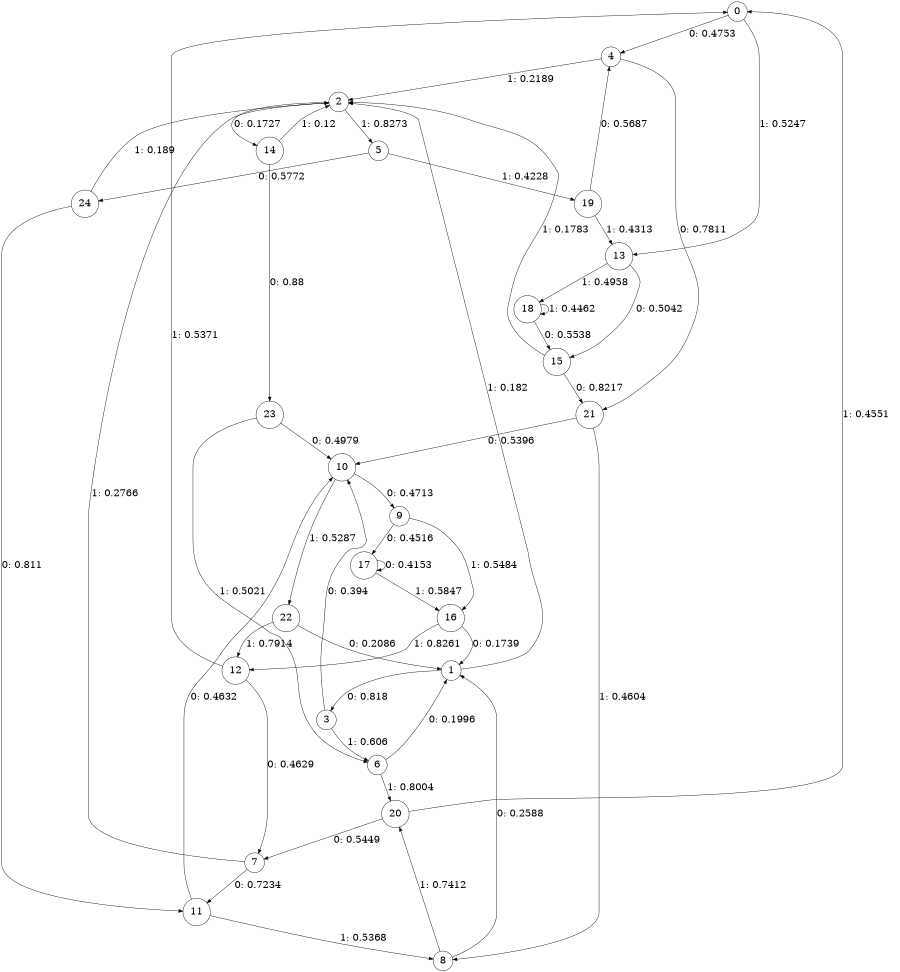 digraph "ch12faceL5" {
size = "6,8.5";
ratio = "fill";
node [shape = circle];
node [fontsize = 24];
edge [fontsize = 24];
0 -> 4 [label = "0: 0.4753   "];
0 -> 13 [label = "1: 0.5247   "];
1 -> 3 [label = "0: 0.818    "];
1 -> 2 [label = "1: 0.182    "];
2 -> 14 [label = "0: 0.1727   "];
2 -> 5 [label = "1: 0.8273   "];
3 -> 10 [label = "0: 0.394    "];
3 -> 6 [label = "1: 0.606    "];
4 -> 21 [label = "0: 0.7811   "];
4 -> 2 [label = "1: 0.2189   "];
5 -> 24 [label = "0: 0.5772   "];
5 -> 19 [label = "1: 0.4228   "];
6 -> 1 [label = "0: 0.1996   "];
6 -> 20 [label = "1: 0.8004   "];
7 -> 11 [label = "0: 0.7234   "];
7 -> 2 [label = "1: 0.2766   "];
8 -> 1 [label = "0: 0.2588   "];
8 -> 20 [label = "1: 0.7412   "];
9 -> 17 [label = "0: 0.4516   "];
9 -> 16 [label = "1: 0.5484   "];
10 -> 9 [label = "0: 0.4713   "];
10 -> 22 [label = "1: 0.5287   "];
11 -> 10 [label = "0: 0.4632   "];
11 -> 8 [label = "1: 0.5368   "];
12 -> 7 [label = "0: 0.4629   "];
12 -> 0 [label = "1: 0.5371   "];
13 -> 15 [label = "0: 0.5042   "];
13 -> 18 [label = "1: 0.4958   "];
14 -> 23 [label = "0: 0.88     "];
14 -> 2 [label = "1: 0.12     "];
15 -> 21 [label = "0: 0.8217   "];
15 -> 2 [label = "1: 0.1783   "];
16 -> 1 [label = "0: 0.1739   "];
16 -> 12 [label = "1: 0.8261   "];
17 -> 17 [label = "0: 0.4153   "];
17 -> 16 [label = "1: 0.5847   "];
18 -> 15 [label = "0: 0.5538   "];
18 -> 18 [label = "1: 0.4462   "];
19 -> 4 [label = "0: 0.5687   "];
19 -> 13 [label = "1: 0.4313   "];
20 -> 7 [label = "0: 0.5449   "];
20 -> 0 [label = "1: 0.4551   "];
21 -> 10 [label = "0: 0.5396   "];
21 -> 8 [label = "1: 0.4604   "];
22 -> 1 [label = "0: 0.2086   "];
22 -> 12 [label = "1: 0.7914   "];
23 -> 10 [label = "0: 0.4979   "];
23 -> 6 [label = "1: 0.5021   "];
24 -> 11 [label = "0: 0.811    "];
24 -> 2 [label = "1: 0.189    "];
}
